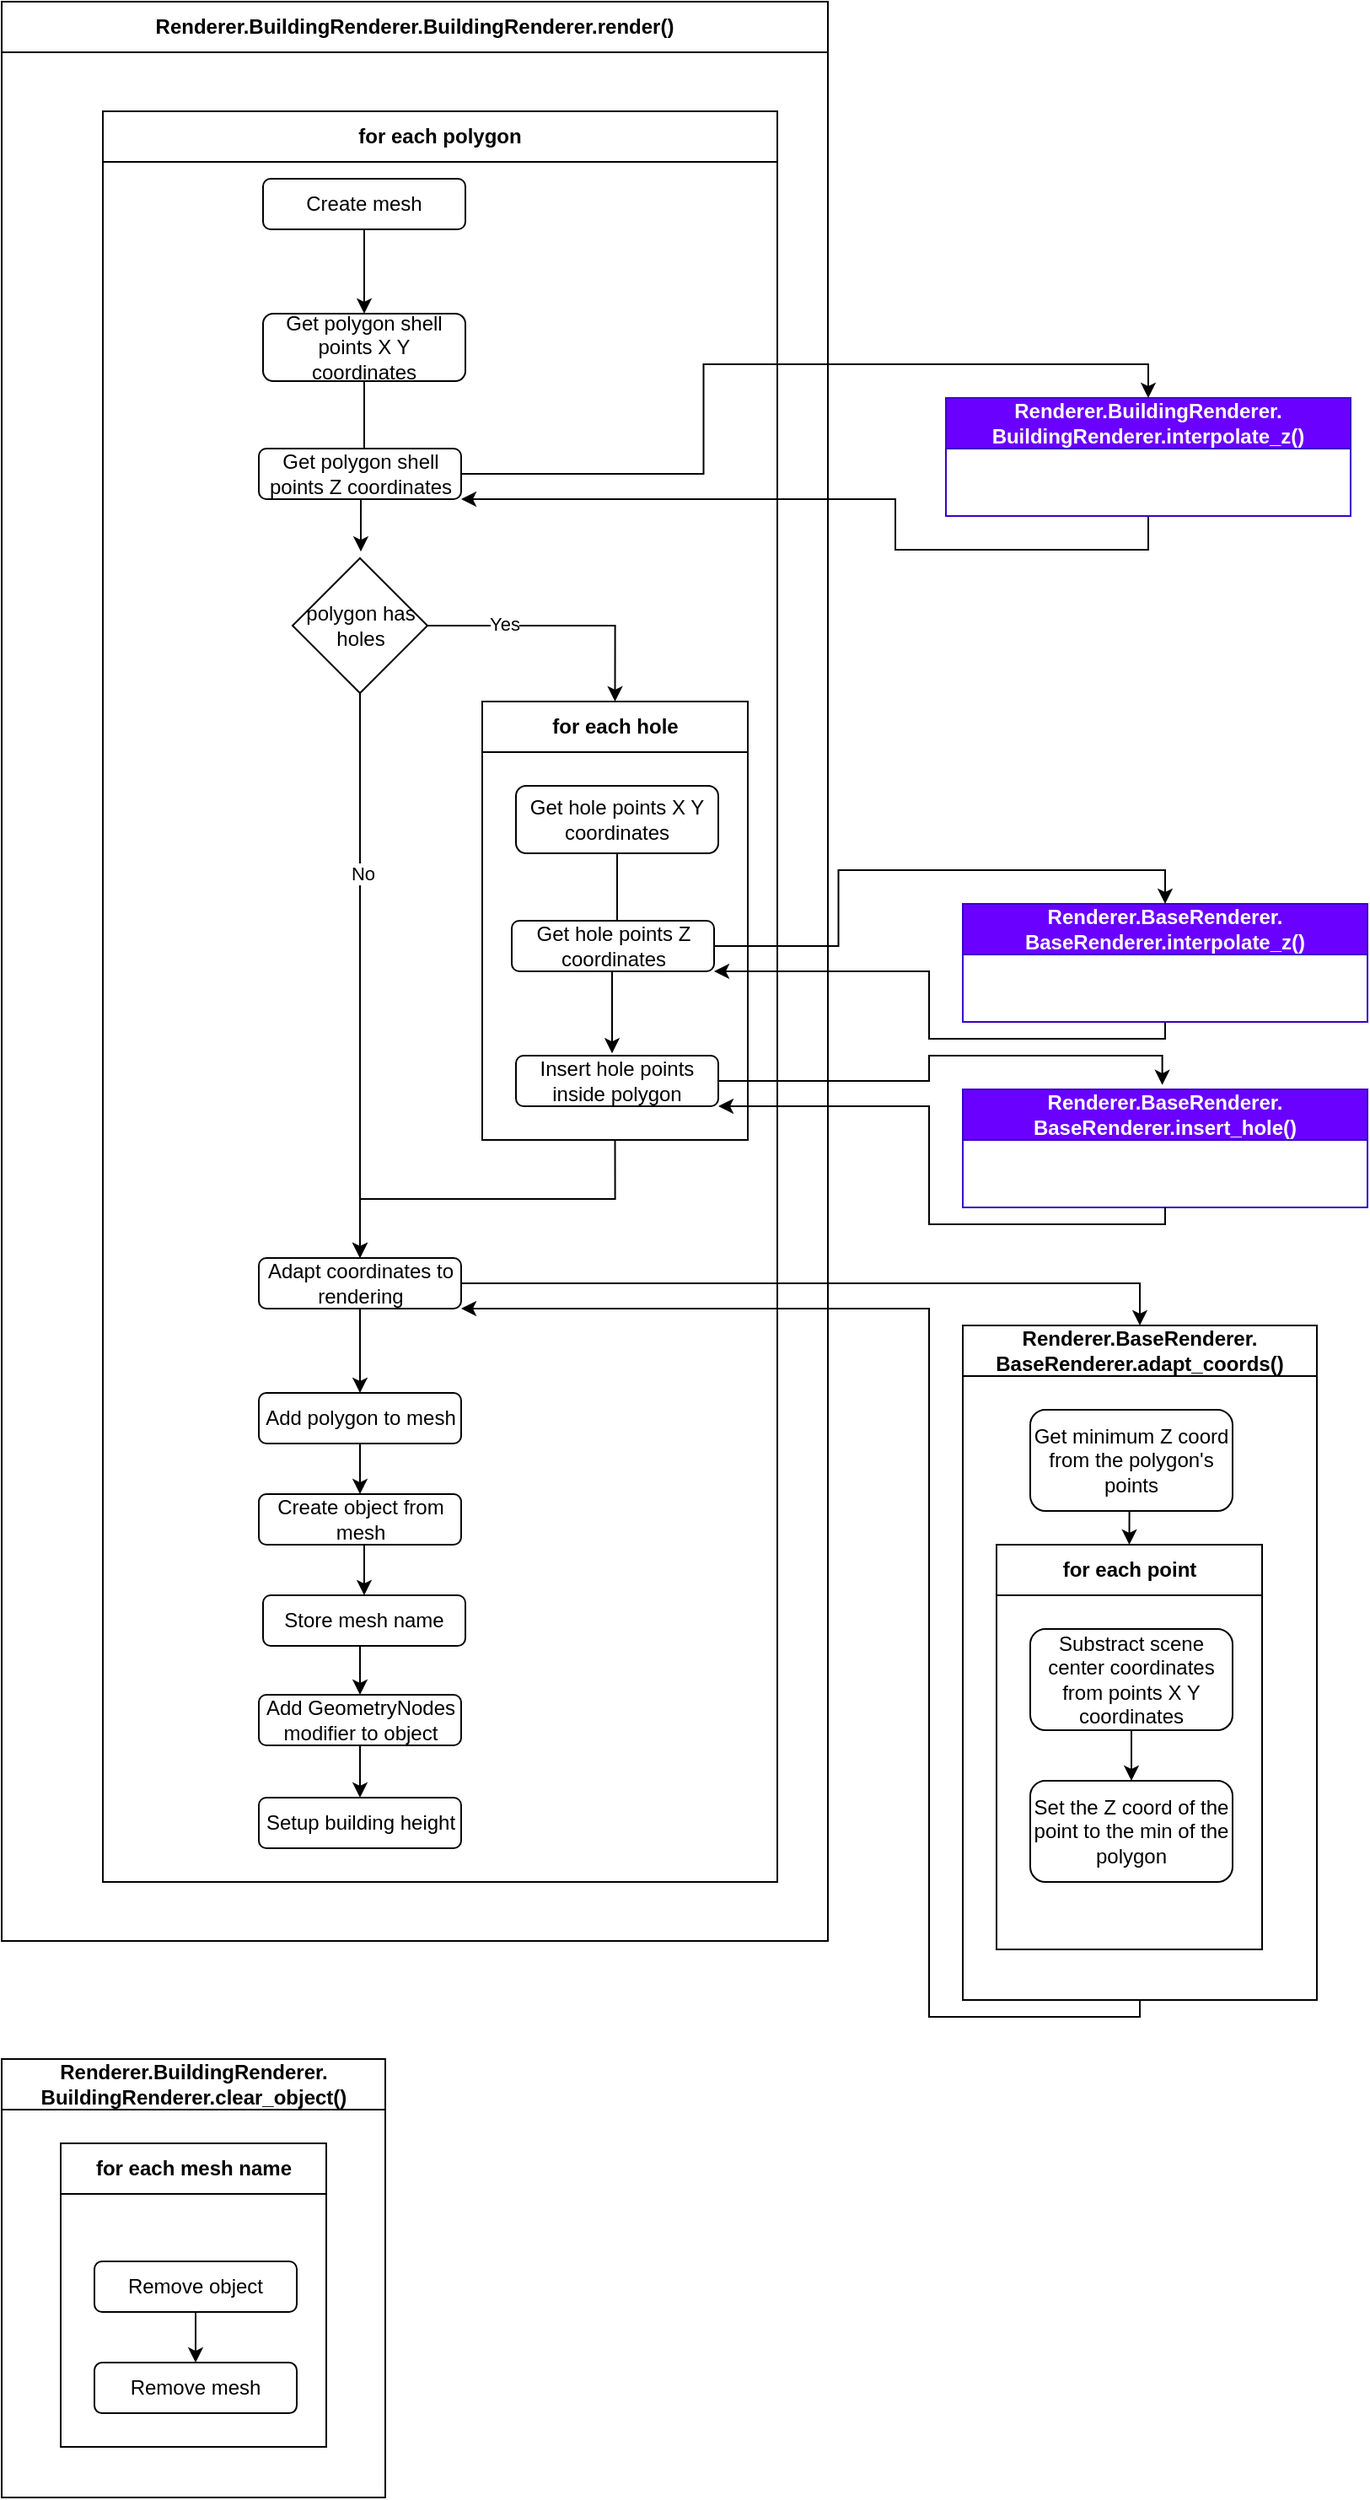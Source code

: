 <mxfile version="22.1.21" type="device">
  <diagram id="C5RBs43oDa-KdzZeNtuy" name="Page-1">
    <mxGraphModel dx="2390" dy="1470" grid="1" gridSize="10" guides="1" tooltips="1" connect="1" arrows="1" fold="1" page="1" pageScale="1" pageWidth="827" pageHeight="1169" math="0" shadow="0">
      <root>
        <mxCell id="WIyWlLk6GJQsqaUBKTNV-0" />
        <mxCell id="WIyWlLk6GJQsqaUBKTNV-1" parent="WIyWlLk6GJQsqaUBKTNV-0" />
        <mxCell id="nWd9DYiu0VlQMOzA8pWd-0" value="Renderer.BuildingRenderer.BuildingRenderer.render()" style="swimlane;whiteSpace=wrap;html=1;startSize=30;" parent="WIyWlLk6GJQsqaUBKTNV-1" vertex="1">
          <mxGeometry x="10" y="70" width="490" height="1150" as="geometry">
            <mxRectangle x="80" y="890" width="250" height="30" as="alternateBounds" />
          </mxGeometry>
        </mxCell>
        <mxCell id="XBrvubIOwSxENSqEJ7tH-194" value="for each polygon" style="swimlane;whiteSpace=wrap;html=1;startSize=30;" parent="nWd9DYiu0VlQMOzA8pWd-0" vertex="1">
          <mxGeometry x="60" y="65" width="400" height="1050" as="geometry" />
        </mxCell>
        <mxCell id="XBrvubIOwSxENSqEJ7tH-195" style="edgeStyle=orthogonalEdgeStyle;rounded=0;orthogonalLoop=1;jettySize=auto;html=1;exitX=0.5;exitY=1;exitDx=0;exitDy=0;entryX=0.5;entryY=0;entryDx=0;entryDy=0;" parent="XBrvubIOwSxENSqEJ7tH-194" source="nWd9DYiu0VlQMOzA8pWd-38" target="XBrvubIOwSxENSqEJ7tH-196" edge="1">
          <mxGeometry relative="1" as="geometry">
            <mxPoint x="150" y="120" as="targetPoint" />
          </mxGeometry>
        </mxCell>
        <mxCell id="nWd9DYiu0VlQMOzA8pWd-38" value="Create mesh" style="rounded=1;whiteSpace=wrap;html=1;fontSize=12;glass=0;strokeWidth=1;shadow=0;" parent="XBrvubIOwSxENSqEJ7tH-194" vertex="1">
          <mxGeometry x="95" y="40" width="120" height="30" as="geometry" />
        </mxCell>
        <mxCell id="XBrvubIOwSxENSqEJ7tH-196" value="Get polygon shell points X Y coordinates" style="rounded=1;whiteSpace=wrap;html=1;fontSize=12;glass=0;strokeWidth=1;shadow=0;" parent="XBrvubIOwSxENSqEJ7tH-194" vertex="1">
          <mxGeometry x="95" y="120" width="120" height="40" as="geometry" />
        </mxCell>
        <mxCell id="XBrvubIOwSxENSqEJ7tH-199" value="polygon has holes" style="rhombus;whiteSpace=wrap;html=1;" parent="XBrvubIOwSxENSqEJ7tH-194" vertex="1">
          <mxGeometry x="112.5" y="265" width="80" height="80" as="geometry" />
        </mxCell>
        <mxCell id="XBrvubIOwSxENSqEJ7tH-197" style="edgeStyle=orthogonalEdgeStyle;rounded=0;orthogonalLoop=1;jettySize=auto;html=1;exitX=1;exitY=0.5;exitDx=0;exitDy=0;entryX=0.5;entryY=0;entryDx=0;entryDy=0;" parent="XBrvubIOwSxENSqEJ7tH-194" source="XBrvubIOwSxENSqEJ7tH-199" target="XBrvubIOwSxENSqEJ7tH-275" edge="1">
          <mxGeometry relative="1" as="geometry">
            <mxPoint x="292" y="350" as="targetPoint" />
          </mxGeometry>
        </mxCell>
        <mxCell id="XBrvubIOwSxENSqEJ7tH-198" value="Yes" style="edgeLabel;html=1;align=center;verticalAlign=middle;resizable=0;points=[];" parent="XBrvubIOwSxENSqEJ7tH-197" vertex="1" connectable="0">
          <mxGeometry x="-0.421" y="1" relative="1" as="geometry">
            <mxPoint as="offset" />
          </mxGeometry>
        </mxCell>
        <mxCell id="XBrvubIOwSxENSqEJ7tH-201" style="edgeStyle=orthogonalEdgeStyle;rounded=0;orthogonalLoop=1;jettySize=auto;html=1;exitX=0.5;exitY=1;exitDx=0;exitDy=0;entryX=0.5;entryY=0;entryDx=0;entryDy=0;" parent="XBrvubIOwSxENSqEJ7tH-194" source="XBrvubIOwSxENSqEJ7tH-199" target="XBrvubIOwSxENSqEJ7tH-294" edge="1">
          <mxGeometry relative="1" as="geometry">
            <mxPoint x="153" y="670" as="targetPoint" />
          </mxGeometry>
        </mxCell>
        <mxCell id="XBrvubIOwSxENSqEJ7tH-202" value="No" style="edgeLabel;html=1;align=center;verticalAlign=middle;resizable=0;points=[];" parent="XBrvubIOwSxENSqEJ7tH-201" vertex="1" connectable="0">
          <mxGeometry x="-0.363" y="1" relative="1" as="geometry">
            <mxPoint as="offset" />
          </mxGeometry>
        </mxCell>
        <mxCell id="XBrvubIOwSxENSqEJ7tH-204" style="edgeStyle=orthogonalEdgeStyle;rounded=0;orthogonalLoop=1;jettySize=auto;html=1;exitX=0.5;exitY=1;exitDx=0;exitDy=0;entryX=0.506;entryY=-0.049;entryDx=0;entryDy=0;entryPerimeter=0;" parent="XBrvubIOwSxENSqEJ7tH-194" source="XBrvubIOwSxENSqEJ7tH-196" target="XBrvubIOwSxENSqEJ7tH-199" edge="1">
          <mxGeometry relative="1" as="geometry" />
        </mxCell>
        <mxCell id="XBrvubIOwSxENSqEJ7tH-271" value="Get polygon shell points Z coordinates" style="rounded=1;whiteSpace=wrap;html=1;fontSize=12;glass=0;strokeWidth=1;shadow=0;" parent="XBrvubIOwSxENSqEJ7tH-194" vertex="1">
          <mxGeometry x="92.5" y="200" width="120" height="30" as="geometry" />
        </mxCell>
        <mxCell id="XBrvubIOwSxENSqEJ7tH-319" style="edgeStyle=orthogonalEdgeStyle;rounded=0;orthogonalLoop=1;jettySize=auto;html=1;exitX=0.5;exitY=1;exitDx=0;exitDy=0;entryX=0.5;entryY=0;entryDx=0;entryDy=0;" parent="XBrvubIOwSxENSqEJ7tH-194" source="XBrvubIOwSxENSqEJ7tH-275" target="XBrvubIOwSxENSqEJ7tH-294" edge="1">
          <mxGeometry relative="1" as="geometry" />
        </mxCell>
        <mxCell id="XBrvubIOwSxENSqEJ7tH-275" value="for each hole" style="swimlane;whiteSpace=wrap;html=1;startSize=30;" parent="XBrvubIOwSxENSqEJ7tH-194" vertex="1">
          <mxGeometry x="225" y="350" width="157.5" height="260" as="geometry" />
        </mxCell>
        <mxCell id="XBrvubIOwSxENSqEJ7tH-272" value="Get hole points X Y coordinates" style="rounded=1;whiteSpace=wrap;html=1;fontSize=12;glass=0;strokeWidth=1;shadow=0;" parent="XBrvubIOwSxENSqEJ7tH-275" vertex="1">
          <mxGeometry x="20" y="50" width="120" height="40" as="geometry" />
        </mxCell>
        <mxCell id="XBrvubIOwSxENSqEJ7tH-273" style="edgeStyle=orthogonalEdgeStyle;rounded=0;orthogonalLoop=1;jettySize=auto;html=1;exitX=0.5;exitY=1;exitDx=0;exitDy=0;entryX=0.475;entryY=-0.047;entryDx=0;entryDy=0;entryPerimeter=0;" parent="XBrvubIOwSxENSqEJ7tH-275" source="XBrvubIOwSxENSqEJ7tH-272" target="XBrvubIOwSxENSqEJ7tH-290" edge="1">
          <mxGeometry relative="1" as="geometry">
            <mxPoint x="78" y="191" as="targetPoint" />
          </mxGeometry>
        </mxCell>
        <mxCell id="XBrvubIOwSxENSqEJ7tH-274" value="Get hole points Z coordinates" style="rounded=1;whiteSpace=wrap;html=1;fontSize=12;glass=0;strokeWidth=1;shadow=0;" parent="XBrvubIOwSxENSqEJ7tH-275" vertex="1">
          <mxGeometry x="17.5" y="130" width="120" height="30" as="geometry" />
        </mxCell>
        <mxCell id="XBrvubIOwSxENSqEJ7tH-290" value="Insert hole points inside polygon" style="rounded=1;whiteSpace=wrap;html=1;fontSize=12;glass=0;strokeWidth=1;shadow=0;" parent="XBrvubIOwSxENSqEJ7tH-275" vertex="1">
          <mxGeometry x="20" y="210" width="120" height="30" as="geometry" />
        </mxCell>
        <mxCell id="XBrvubIOwSxENSqEJ7tH-299" style="edgeStyle=orthogonalEdgeStyle;rounded=0;orthogonalLoop=1;jettySize=auto;html=1;exitX=0.5;exitY=1;exitDx=0;exitDy=0;" parent="XBrvubIOwSxENSqEJ7tH-194" source="XBrvubIOwSxENSqEJ7tH-294" target="XBrvubIOwSxENSqEJ7tH-298" edge="1">
          <mxGeometry relative="1" as="geometry" />
        </mxCell>
        <mxCell id="XBrvubIOwSxENSqEJ7tH-294" value="Adapt coordinates to rendering" style="rounded=1;whiteSpace=wrap;html=1;fontSize=12;glass=0;strokeWidth=1;shadow=0;" parent="XBrvubIOwSxENSqEJ7tH-194" vertex="1">
          <mxGeometry x="92.5" y="680" width="120" height="30" as="geometry" />
        </mxCell>
        <mxCell id="XBrvubIOwSxENSqEJ7tH-298" value="Add polygon to mesh" style="rounded=1;whiteSpace=wrap;html=1;fontSize=12;glass=0;strokeWidth=1;shadow=0;" parent="XBrvubIOwSxENSqEJ7tH-194" vertex="1">
          <mxGeometry x="92.5" y="760" width="120" height="30" as="geometry" />
        </mxCell>
        <mxCell id="XBrvubIOwSxENSqEJ7tH-268" style="edgeStyle=orthogonalEdgeStyle;rounded=0;orthogonalLoop=1;jettySize=auto;html=1;exitX=0.5;exitY=1;exitDx=0;exitDy=0;entryX=1;entryY=1;entryDx=0;entryDy=0;" parent="XBrvubIOwSxENSqEJ7tH-194" source="XBrvubIOwSxENSqEJ7tH-237" target="XBrvubIOwSxENSqEJ7tH-271" edge="1">
          <mxGeometry relative="1" as="geometry">
            <Array as="points">
              <mxPoint x="620" y="260" />
              <mxPoint x="470" y="260" />
              <mxPoint x="470" y="230" />
            </Array>
          </mxGeometry>
        </mxCell>
        <mxCell id="XBrvubIOwSxENSqEJ7tH-237" value="Renderer.BuildingRenderer.&lt;br&gt;BuildingRenderer.interpolate_z()" style="swimlane;whiteSpace=wrap;html=1;startSize=30;fillColor=#6a00ff;fontColor=#ffffff;strokeColor=#3700CC;" parent="XBrvubIOwSxENSqEJ7tH-194" vertex="1">
          <mxGeometry x="500" y="170" width="240" height="70" as="geometry">
            <mxRectangle x="80" y="890" width="250" height="30" as="alternateBounds" />
          </mxGeometry>
        </mxCell>
        <mxCell id="XBrvubIOwSxENSqEJ7tH-267" style="edgeStyle=orthogonalEdgeStyle;rounded=0;orthogonalLoop=1;jettySize=auto;html=1;exitX=1;exitY=0.5;exitDx=0;exitDy=0;entryX=0.5;entryY=0;entryDx=0;entryDy=0;" parent="XBrvubIOwSxENSqEJ7tH-194" source="XBrvubIOwSxENSqEJ7tH-271" target="XBrvubIOwSxENSqEJ7tH-237" edge="1">
          <mxGeometry relative="1" as="geometry" />
        </mxCell>
        <mxCell id="XBrvubIOwSxENSqEJ7tH-289" style="edgeStyle=orthogonalEdgeStyle;rounded=0;orthogonalLoop=1;jettySize=auto;html=1;exitX=0.5;exitY=1;exitDx=0;exitDy=0;entryX=1;entryY=1;entryDx=0;entryDy=0;" parent="XBrvubIOwSxENSqEJ7tH-194" source="XBrvubIOwSxENSqEJ7tH-269" target="XBrvubIOwSxENSqEJ7tH-274" edge="1">
          <mxGeometry relative="1" as="geometry">
            <Array as="points">
              <mxPoint x="630" y="550" />
              <mxPoint x="490" y="550" />
              <mxPoint x="490" y="510" />
            </Array>
          </mxGeometry>
        </mxCell>
        <mxCell id="XBrvubIOwSxENSqEJ7tH-269" value="Renderer.BaseRenderer. BaseRenderer.interpolate_z()" style="swimlane;whiteSpace=wrap;html=1;startSize=30;fillColor=#6a00ff;fontColor=#ffffff;strokeColor=#3700CC;" parent="XBrvubIOwSxENSqEJ7tH-194" vertex="1">
          <mxGeometry x="510" y="470" width="240" height="70" as="geometry">
            <mxRectangle x="80" y="890" width="250" height="30" as="alternateBounds" />
          </mxGeometry>
        </mxCell>
        <mxCell id="XBrvubIOwSxENSqEJ7tH-288" style="edgeStyle=orthogonalEdgeStyle;rounded=0;orthogonalLoop=1;jettySize=auto;html=1;exitX=1;exitY=0.5;exitDx=0;exitDy=0;entryX=0.5;entryY=0;entryDx=0;entryDy=0;" parent="XBrvubIOwSxENSqEJ7tH-194" source="XBrvubIOwSxENSqEJ7tH-274" target="XBrvubIOwSxENSqEJ7tH-269" edge="1">
          <mxGeometry relative="1" as="geometry" />
        </mxCell>
        <mxCell id="XBrvubIOwSxENSqEJ7tH-318" style="edgeStyle=orthogonalEdgeStyle;rounded=0;orthogonalLoop=1;jettySize=auto;html=1;entryX=0.5;entryY=0;entryDx=0;entryDy=0;" parent="XBrvubIOwSxENSqEJ7tH-194" target="XBrvubIOwSxENSqEJ7tH-317" edge="1">
          <mxGeometry relative="1" as="geometry">
            <mxPoint x="152.5" y="790" as="sourcePoint" />
          </mxGeometry>
        </mxCell>
        <mxCell id="XBrvubIOwSxENSqEJ7tH-317" value="Create object from mesh" style="rounded=1;whiteSpace=wrap;html=1;fontSize=12;glass=0;strokeWidth=1;shadow=0;" parent="XBrvubIOwSxENSqEJ7tH-194" vertex="1">
          <mxGeometry x="92.5" y="820" width="120" height="30" as="geometry" />
        </mxCell>
        <mxCell id="8VNLwCbaYr7JZxOkyjSx-2" style="edgeStyle=orthogonalEdgeStyle;rounded=0;orthogonalLoop=1;jettySize=auto;html=1;exitX=0.5;exitY=1;exitDx=0;exitDy=0;entryX=0.5;entryY=0;entryDx=0;entryDy=0;" parent="XBrvubIOwSxENSqEJ7tH-194" source="XBrvubIOwSxENSqEJ7tH-320" target="8VNLwCbaYr7JZxOkyjSx-0" edge="1">
          <mxGeometry relative="1" as="geometry" />
        </mxCell>
        <mxCell id="XBrvubIOwSxENSqEJ7tH-320" value="Store mesh name" style="rounded=1;whiteSpace=wrap;html=1;fontSize=12;glass=0;strokeWidth=1;shadow=0;" parent="XBrvubIOwSxENSqEJ7tH-194" vertex="1">
          <mxGeometry x="95" y="880" width="120" height="30" as="geometry" />
        </mxCell>
        <mxCell id="XBrvubIOwSxENSqEJ7tH-321" style="edgeStyle=orthogonalEdgeStyle;rounded=0;orthogonalLoop=1;jettySize=auto;html=1;exitX=0.5;exitY=1;exitDx=0;exitDy=0;entryX=0.5;entryY=0;entryDx=0;entryDy=0;" parent="XBrvubIOwSxENSqEJ7tH-194" source="XBrvubIOwSxENSqEJ7tH-317" target="XBrvubIOwSxENSqEJ7tH-320" edge="1">
          <mxGeometry relative="1" as="geometry" />
        </mxCell>
        <mxCell id="8VNLwCbaYr7JZxOkyjSx-3" style="edgeStyle=orthogonalEdgeStyle;rounded=0;orthogonalLoop=1;jettySize=auto;html=1;exitX=0.5;exitY=1;exitDx=0;exitDy=0;entryX=0.5;entryY=0;entryDx=0;entryDy=0;" parent="XBrvubIOwSxENSqEJ7tH-194" source="8VNLwCbaYr7JZxOkyjSx-0" target="8VNLwCbaYr7JZxOkyjSx-1" edge="1">
          <mxGeometry relative="1" as="geometry" />
        </mxCell>
        <mxCell id="8VNLwCbaYr7JZxOkyjSx-0" value="Add GeometryNodes modifier to object" style="rounded=1;whiteSpace=wrap;html=1;fontSize=12;glass=0;strokeWidth=1;shadow=0;" parent="XBrvubIOwSxENSqEJ7tH-194" vertex="1">
          <mxGeometry x="92.5" y="939" width="120" height="30" as="geometry" />
        </mxCell>
        <mxCell id="8VNLwCbaYr7JZxOkyjSx-1" value="Setup building height" style="rounded=1;whiteSpace=wrap;html=1;fontSize=12;glass=0;strokeWidth=1;shadow=0;" parent="XBrvubIOwSxENSqEJ7tH-194" vertex="1">
          <mxGeometry x="92.5" y="1000" width="120" height="30" as="geometry" />
        </mxCell>
        <mxCell id="XBrvubIOwSxENSqEJ7tH-295" value="Renderer.BaseRenderer.&lt;br&gt;BaseRenderer.adapt_coords()" style="swimlane;whiteSpace=wrap;html=1;startSize=30;" parent="nWd9DYiu0VlQMOzA8pWd-0" vertex="1">
          <mxGeometry x="570" y="785" width="210" height="400" as="geometry">
            <mxRectangle x="80" y="890" width="250" height="30" as="alternateBounds" />
          </mxGeometry>
        </mxCell>
        <mxCell id="XBrvubIOwSxENSqEJ7tH-322" value="for each point" style="swimlane;whiteSpace=wrap;html=1;startSize=30;" parent="XBrvubIOwSxENSqEJ7tH-295" vertex="1">
          <mxGeometry x="20" y="130" width="157.5" height="240" as="geometry" />
        </mxCell>
        <mxCell id="8VNLwCbaYr7JZxOkyjSx-7" style="edgeStyle=orthogonalEdgeStyle;rounded=0;orthogonalLoop=1;jettySize=auto;html=1;exitX=0.5;exitY=1;exitDx=0;exitDy=0;entryX=0.5;entryY=0;entryDx=0;entryDy=0;" parent="XBrvubIOwSxENSqEJ7tH-322" source="XBrvubIOwSxENSqEJ7tH-323" target="8VNLwCbaYr7JZxOkyjSx-6" edge="1">
          <mxGeometry relative="1" as="geometry" />
        </mxCell>
        <mxCell id="XBrvubIOwSxENSqEJ7tH-323" value="Substract scene center coordinates from points X Y coordinates" style="rounded=1;whiteSpace=wrap;html=1;fontSize=12;glass=0;strokeWidth=1;shadow=0;" parent="XBrvubIOwSxENSqEJ7tH-322" vertex="1">
          <mxGeometry x="20" y="50" width="120" height="60" as="geometry" />
        </mxCell>
        <mxCell id="8VNLwCbaYr7JZxOkyjSx-6" value="Set the Z coord of the point to the min of the polygon" style="rounded=1;whiteSpace=wrap;html=1;fontSize=12;glass=0;strokeWidth=1;shadow=0;" parent="XBrvubIOwSxENSqEJ7tH-322" vertex="1">
          <mxGeometry x="20" y="140" width="120" height="60" as="geometry" />
        </mxCell>
        <mxCell id="8VNLwCbaYr7JZxOkyjSx-5" style="edgeStyle=orthogonalEdgeStyle;rounded=0;orthogonalLoop=1;jettySize=auto;html=1;exitX=0.5;exitY=1;exitDx=0;exitDy=0;entryX=0.5;entryY=0;entryDx=0;entryDy=0;" parent="XBrvubIOwSxENSqEJ7tH-295" source="8VNLwCbaYr7JZxOkyjSx-4" target="XBrvubIOwSxENSqEJ7tH-322" edge="1">
          <mxGeometry relative="1" as="geometry" />
        </mxCell>
        <mxCell id="8VNLwCbaYr7JZxOkyjSx-4" value="Get minimum Z coord from the polygon&#39;s points" style="rounded=1;whiteSpace=wrap;html=1;fontSize=12;glass=0;strokeWidth=1;shadow=0;" parent="XBrvubIOwSxENSqEJ7tH-295" vertex="1">
          <mxGeometry x="40" y="50" width="120" height="60" as="geometry" />
        </mxCell>
        <mxCell id="XBrvubIOwSxENSqEJ7tH-296" style="edgeStyle=orthogonalEdgeStyle;rounded=0;orthogonalLoop=1;jettySize=auto;html=1;exitX=1;exitY=0.5;exitDx=0;exitDy=0;entryX=0.5;entryY=0;entryDx=0;entryDy=0;" parent="nWd9DYiu0VlQMOzA8pWd-0" source="XBrvubIOwSxENSqEJ7tH-294" target="XBrvubIOwSxENSqEJ7tH-295" edge="1">
          <mxGeometry relative="1" as="geometry" />
        </mxCell>
        <mxCell id="XBrvubIOwSxENSqEJ7tH-297" style="edgeStyle=orthogonalEdgeStyle;rounded=0;orthogonalLoop=1;jettySize=auto;html=1;entryX=1;entryY=1;entryDx=0;entryDy=0;exitX=0.5;exitY=1;exitDx=0;exitDy=0;" parent="nWd9DYiu0VlQMOzA8pWd-0" source="XBrvubIOwSxENSqEJ7tH-295" target="XBrvubIOwSxENSqEJ7tH-294" edge="1">
          <mxGeometry relative="1" as="geometry">
            <Array as="points">
              <mxPoint x="675" y="1195" />
              <mxPoint x="550" y="1195" />
              <mxPoint x="550" y="775" />
            </Array>
            <mxPoint x="520" y="1195" as="sourcePoint" />
          </mxGeometry>
        </mxCell>
        <mxCell id="XBrvubIOwSxENSqEJ7tH-291" value="Renderer.BaseRenderer.&lt;br&gt;BaseRenderer.insert_hole()" style="swimlane;whiteSpace=wrap;html=1;startSize=30;fillColor=#6a00ff;fontColor=#ffffff;strokeColor=#3700CC;" parent="nWd9DYiu0VlQMOzA8pWd-0" vertex="1">
          <mxGeometry x="570" y="645" width="240" height="70" as="geometry">
            <mxRectangle x="80" y="890" width="250" height="30" as="alternateBounds" />
          </mxGeometry>
        </mxCell>
        <mxCell id="XBrvubIOwSxENSqEJ7tH-293" style="edgeStyle=orthogonalEdgeStyle;rounded=0;orthogonalLoop=1;jettySize=auto;html=1;entryX=1;entryY=1;entryDx=0;entryDy=0;exitX=0.5;exitY=1;exitDx=0;exitDy=0;" parent="nWd9DYiu0VlQMOzA8pWd-0" source="XBrvubIOwSxENSqEJ7tH-291" target="XBrvubIOwSxENSqEJ7tH-290" edge="1">
          <mxGeometry relative="1" as="geometry">
            <Array as="points">
              <mxPoint x="690" y="725" />
              <mxPoint x="550" y="725" />
              <mxPoint x="550" y="655" />
            </Array>
            <mxPoint x="990" y="1055" as="sourcePoint" />
          </mxGeometry>
        </mxCell>
        <mxCell id="XBrvubIOwSxENSqEJ7tH-292" style="edgeStyle=orthogonalEdgeStyle;rounded=0;orthogonalLoop=1;jettySize=auto;html=1;exitX=1;exitY=0.5;exitDx=0;exitDy=0;entryX=0.493;entryY=-0.037;entryDx=0;entryDy=0;entryPerimeter=0;" parent="nWd9DYiu0VlQMOzA8pWd-0" source="XBrvubIOwSxENSqEJ7tH-290" target="XBrvubIOwSxENSqEJ7tH-291" edge="1">
          <mxGeometry relative="1" as="geometry">
            <Array as="points">
              <mxPoint x="550" y="640" />
              <mxPoint x="550" y="625" />
              <mxPoint x="688" y="625" />
            </Array>
            <mxPoint x="1040" y="605" as="targetPoint" />
          </mxGeometry>
        </mxCell>
        <mxCell id="XBrvubIOwSxENSqEJ7tH-57" value="Renderer.BuildingRenderer.&lt;br&gt;BuildingRenderer.clear_object()" style="swimlane;whiteSpace=wrap;html=1;startSize=30;" parent="WIyWlLk6GJQsqaUBKTNV-1" vertex="1">
          <mxGeometry x="10" y="1290" width="227.5" height="260" as="geometry">
            <mxRectangle x="80" y="890" width="250" height="30" as="alternateBounds" />
          </mxGeometry>
        </mxCell>
        <mxCell id="8VNLwCbaYr7JZxOkyjSx-8" value="for each mesh name" style="swimlane;whiteSpace=wrap;html=1;startSize=30;" parent="XBrvubIOwSxENSqEJ7tH-57" vertex="1">
          <mxGeometry x="35" y="50" width="157.5" height="180" as="geometry" />
        </mxCell>
        <mxCell id="XBrvubIOwSxENSqEJ7tH-75" value="Remove object" style="rounded=1;whiteSpace=wrap;html=1;fontSize=12;glass=0;strokeWidth=1;shadow=0;" parent="8VNLwCbaYr7JZxOkyjSx-8" vertex="1">
          <mxGeometry x="20" y="70" width="120" height="30" as="geometry" />
        </mxCell>
        <mxCell id="XBrvubIOwSxENSqEJ7tH-78" value="Remove mesh" style="rounded=1;whiteSpace=wrap;html=1;fontSize=12;glass=0;strokeWidth=1;shadow=0;" parent="8VNLwCbaYr7JZxOkyjSx-8" vertex="1">
          <mxGeometry x="20" y="130.04" width="120" height="30" as="geometry" />
        </mxCell>
        <mxCell id="XBrvubIOwSxENSqEJ7tH-193" style="edgeStyle=orthogonalEdgeStyle;rounded=0;orthogonalLoop=1;jettySize=auto;html=1;exitX=0.5;exitY=1;exitDx=0;exitDy=0;" parent="8VNLwCbaYr7JZxOkyjSx-8" source="XBrvubIOwSxENSqEJ7tH-75" target="XBrvubIOwSxENSqEJ7tH-78" edge="1">
          <mxGeometry relative="1" as="geometry" />
        </mxCell>
      </root>
    </mxGraphModel>
  </diagram>
</mxfile>
